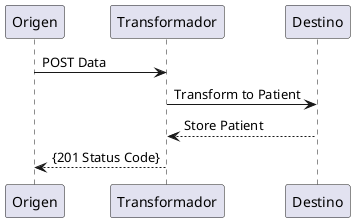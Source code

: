 @startuml ejemplo-transaccion

Participant "Origen"  as Origen
Participant "Transformador"  as Transformador
Participant "Destino"  as Destino

Origen -> Transformador: POST Data
Transformador -> Destino: Transform to Patient
Destino --> Transformador: Store Patient
Transformador --> Origen: {201 Status Code}

@enduml